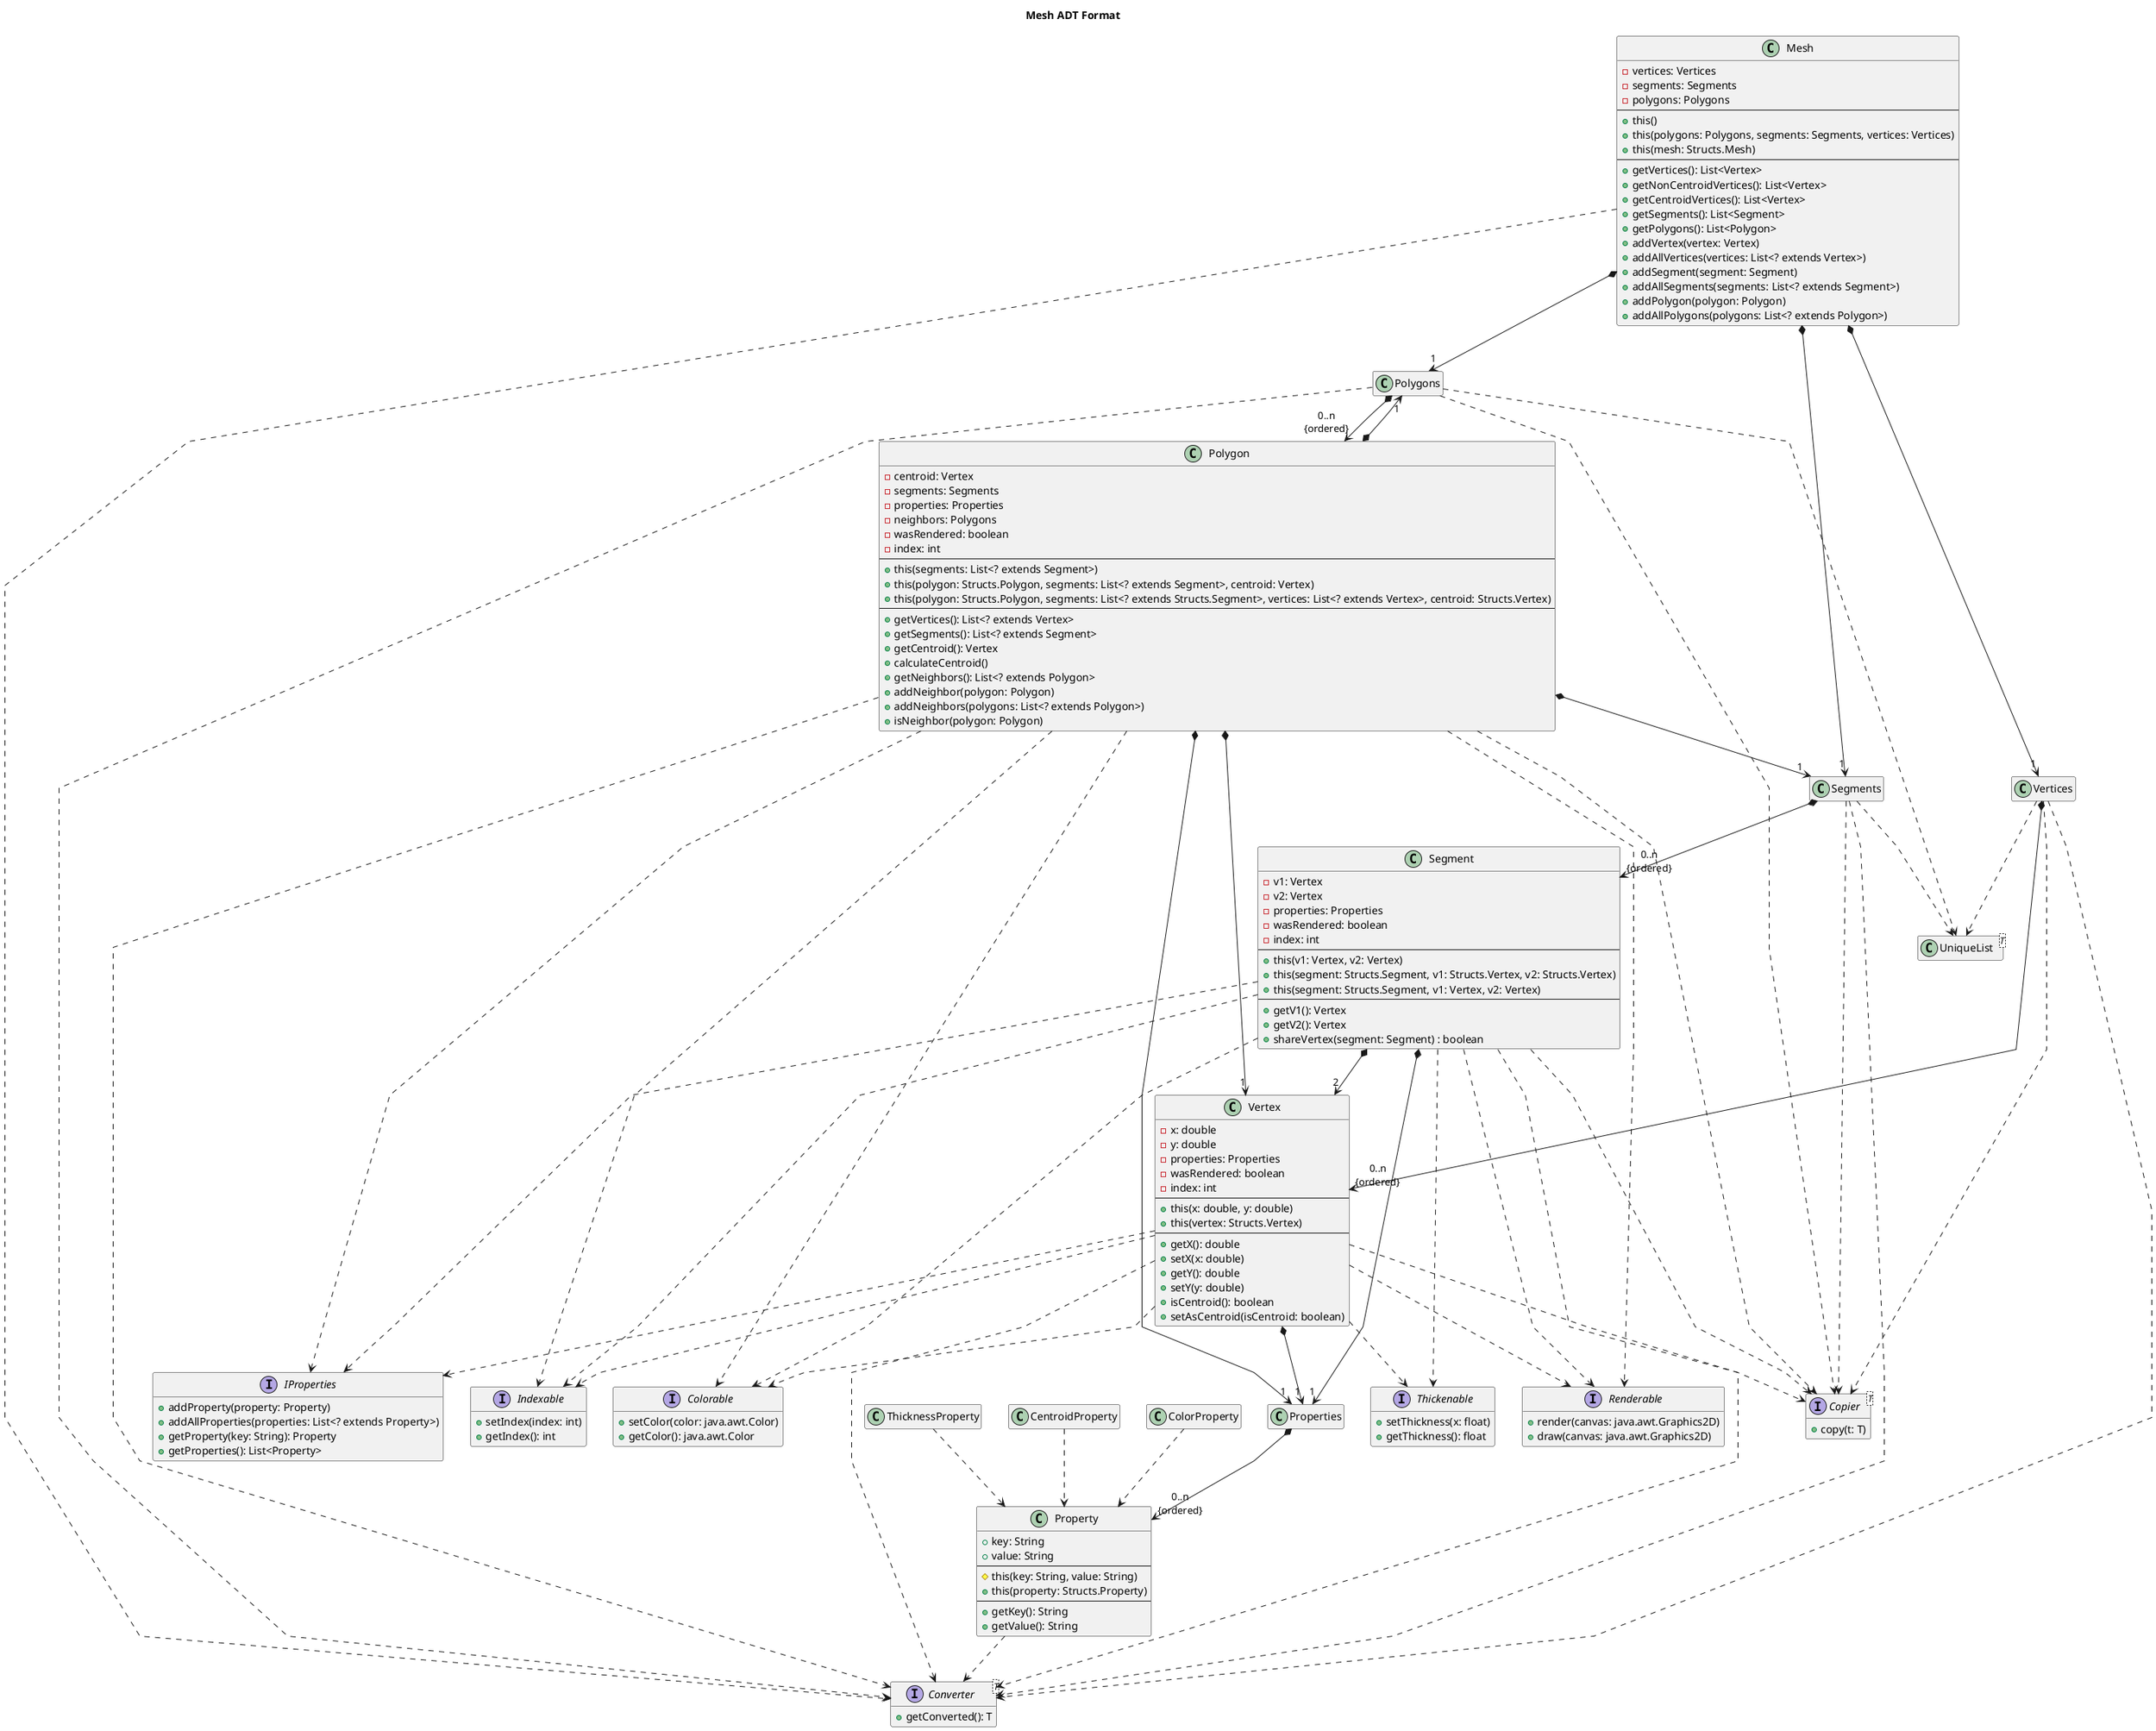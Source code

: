 @startuml

hide empty members
skinparam linetype polyline

title "Mesh ADT Format"

class Mesh {
    - vertices: Vertices
    - segments: Segments
    - polygons: Polygons
    ---
    + this()
    + this(polygons: Polygons, segments: Segments, vertices: Vertices)
    + this(mesh: Structs.Mesh)
    ---
    + getVertices(): List<Vertex>
    + getNonCentroidVertices(): List<Vertex>
    + getCentroidVertices(): List<Vertex>
    + getSegments(): List<Segment>
    + getPolygons(): List<Polygon>
    + addVertex(vertex: Vertex)
    + addAllVertices(vertices: List<? extends Vertex>)
    + addSegment(segment: Segment)
    + addAllSegments(segments: List<? extends Segment>)
    + addPolygon(polygon: Polygon)
    + addAllPolygons(polygons: List<? extends Polygon>)
}

class UniqueList<T> {}

class Polygons {}

class Polygon {
    - centroid: Vertex
    - segments: Segments
    - properties: Properties
    - neighbors: Polygons
    - wasRendered: boolean
    - index: int
    ---
    + this(segments: List<? extends Segment>)
    + this(polygon: Structs.Polygon, segments: List<? extends Segment>, centroid: Vertex)
    + this(polygon: Structs.Polygon, segments: List<? extends Structs.Segment>, vertices: List<? extends Vertex>, centroid: Structs.Vertex)
    ---
    + getVertices(): List<? extends Vertex>
    + getSegments(): List<? extends Segment>
    + getCentroid(): Vertex
    + calculateCentroid()
    + getNeighbors(): List<? extends Polygon>
    + addNeighbor(polygon: Polygon)
    + addNeighbors(polygons: List<? extends Polygon>)
    + isNeighbor(polygon: Polygon)
}

class Segments {}

class Segment {
    - v1: Vertex
    - v2: Vertex
    - properties: Properties
    - wasRendered: boolean
    - index: int
    ---
    + this(v1: Vertex, v2: Vertex)
    + this(segment: Structs.Segment, v1: Structs.Vertex, v2: Structs.Vertex)
    + this(segment: Structs.Segment, v1: Vertex, v2: Vertex)
    ---
    + getV1(): Vertex
    + getV2(): Vertex
    + shareVertex(segment: Segment) : boolean
}

class Vertices {}

class Vertex {
    - x: double
    - y: double
    - properties: Properties
    - wasRendered: boolean
    - index: int
    ---
    + this(x: double, y: double)
    + this(vertex: Structs.Vertex)
    ---
    + getX(): double
    + setX(x: double)
    + getY(): double
    + setY(y: double)
    + isCentroid(): boolean
    + setAsCentroid(isCentroid: boolean)
}

class Properties {}

class Property {
    + key: String
    + value: String
    ---
    # this(key: String, value: String)
    + this(property: Structs.Property)
    ---
    + getKey(): String
    + getValue(): String
}

class CentroidProperty {}
class ColorProperty {}
class ThicknessProperty {}

interface Colorable {
    + setColor(color: java.awt.Color)
    + getColor(): java.awt.Color
}

interface Converter<T> {
    + getConverted(): T
}

interface Copier<T> {
    + copy(t: T)
}

interface Indexable {
    + setIndex(index: int)
    + getIndex(): int
}

interface IProperties {
    + addProperty(property: Property)
    + addAllProperties(properties: List<? extends Property>)
    + getProperty(key: String): Property
    + getProperties(): List<Property>
}

interface Renderable {
    + render(canvas: java.awt.Graphics2D)
    + draw(canvas: java.awt.Graphics2D)
}

interface Thickenable {
    + setThickness(x: float)
    + getThickness(): float
}

Vertex *--> "1"  Properties
Segment *--> "1" Properties
Polygon *--> "1" Properties

Mesh *--> "1" Polygons
Mesh *--> "1" Segments
Mesh *--> "1" Vertices
Mesh -[dashed]-> Converter

Polygons -[dashed]-> UniqueList
Polygons -[dashed]-> Copier

Segments -[dashed]-> UniqueList
Segments -[dashed]-> Copier

Vertices -[dashed]-> UniqueList
Vertices -[dashed]-> Copier

Polygons *--> "0..n\n{ordered}" Polygon
Segments *--> "0..n\n{ordered}" Segment
Vertices *--> "0..n\n{ordered}" Vertex
Properties *--> "0..n\n{ordered}" Property

Polygons -[dashed]-> Converter

Polygon *--> "1" Vertex
Polygon *--> "1" Segments
Polygon *--> "1" Polygons
Polygon -[dashed]-> Indexable
Polygon -[dashed]-> IProperties
Polygon -[dashed]-> Renderable
Polygon -[dashed]-> Colorable
Polygon -[dashed]-> Copier
Polygon -[dashed]-> Converter

Segments -[dashed]-> Converter

Segment *--> "2" Vertex
Segment -[dashed]-> Indexable
Segment -[dashed]-> IProperties
Segment -[dashed]-> Renderable
Segment -[dashed]-> Colorable
Segment -[dashed]-> Copier
Segment -[dashed]-> Converter
Segment -[dashed]-> Thickenable

Vertices -[dashed]-> Converter

Vertex -[dashed]-> Indexable
Vertex -[dashed]-> IProperties
Vertex -[dashed]-> Renderable
Vertex -[dashed]-> Colorable
Vertex -[dashed]-> Copier
Vertex -[dashed]-> Converter
Vertex -[dashed]-> Thickenable

Property -[dashed]-> Converter

CentroidProperty -[dashed]-> Property
ColorProperty -[dashed]-> Property
ThicknessProperty -[dashed]-> Property

@enduml